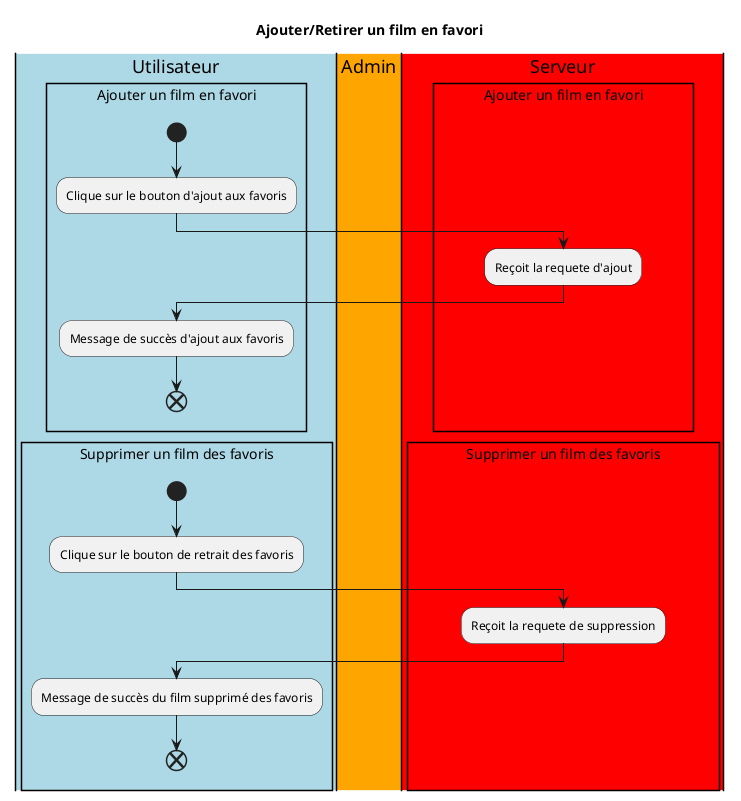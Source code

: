 @startuml CineCourts
title "Ajouter/Retirer un film en favori"

|#LightBlue|Utilisateur|
|#Orange|Admin|
|#Red|Serveur|

rectangle Ajouter un film en favori {
|Utilisateur|
    start
    :Clique sur le bouton d'ajout aux favoris;
    |Serveur|
    :Reçoit la requete d'ajout;
        |Utilisateur|
        :Message de succès d'ajout aux favoris;
        end
}

rectangle Supprimer un film des favoris {
        |Utilisateur|
    start
    :Clique sur le bouton de retrait des favoris;
    |Serveur|
    :Reçoit la requete de suppression;
        |Utilisateur|
        :Message de succès du film supprimé des favoris;
        end
}
@enduml